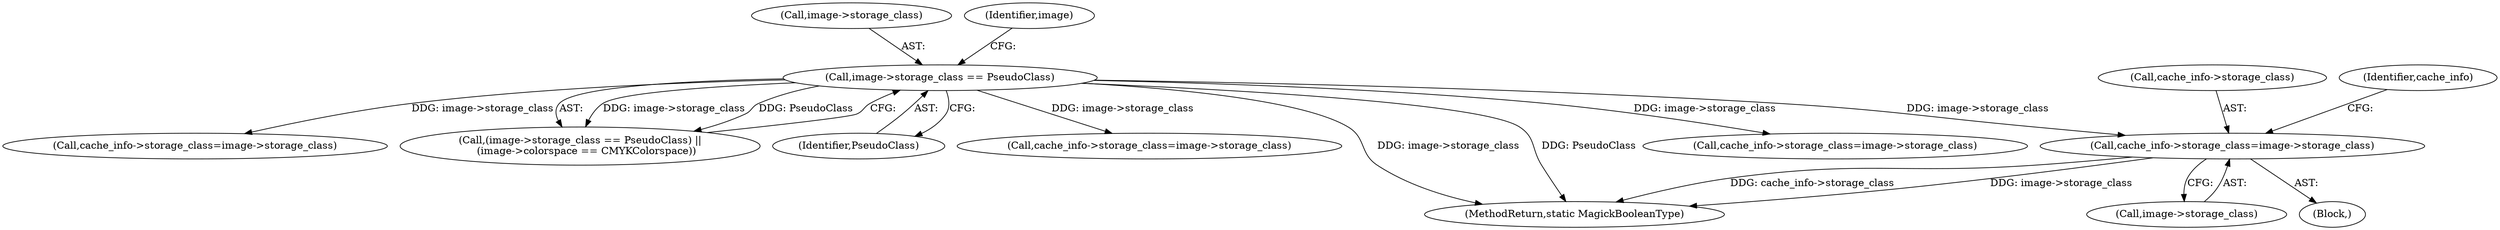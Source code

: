 digraph "0_ImageMagick_4e81ce8b07219c69a9aeccb0f7f7b927ca6db74c_0@pointer" {
"1000876" [label="(Call,cache_info->storage_class=image->storage_class)"];
"1000264" [label="(Call,image->storage_class == PseudoClass)"];
"1000265" [label="(Call,image->storage_class)"];
"1000584" [label="(Call,cache_info->storage_class=image->storage_class)"];
"1000264" [label="(Call,image->storage_class == PseudoClass)"];
"1000877" [label="(Call,cache_info->storage_class)"];
"1000876" [label="(Call,cache_info->storage_class=image->storage_class)"];
"1000268" [label="(Identifier,PseudoClass)"];
"1000271" [label="(Identifier,image)"];
"1000666" [label="(Call,cache_info->storage_class=image->storage_class)"];
"1000108" [label="(Block,)"];
"1000263" [label="(Call,(image->storage_class == PseudoClass) ||\n    (image->colorspace == CMYKColorspace))"];
"1000357" [label="(Call,cache_info->storage_class=image->storage_class)"];
"1001191" [label="(MethodReturn,static MagickBooleanType)"];
"1000885" [label="(Identifier,cache_info)"];
"1000880" [label="(Call,image->storage_class)"];
"1000876" -> "1000108"  [label="AST: "];
"1000876" -> "1000880"  [label="CFG: "];
"1000877" -> "1000876"  [label="AST: "];
"1000880" -> "1000876"  [label="AST: "];
"1000885" -> "1000876"  [label="CFG: "];
"1000876" -> "1001191"  [label="DDG: image->storage_class"];
"1000876" -> "1001191"  [label="DDG: cache_info->storage_class"];
"1000264" -> "1000876"  [label="DDG: image->storage_class"];
"1000264" -> "1000263"  [label="AST: "];
"1000264" -> "1000268"  [label="CFG: "];
"1000265" -> "1000264"  [label="AST: "];
"1000268" -> "1000264"  [label="AST: "];
"1000271" -> "1000264"  [label="CFG: "];
"1000263" -> "1000264"  [label="CFG: "];
"1000264" -> "1001191"  [label="DDG: image->storage_class"];
"1000264" -> "1001191"  [label="DDG: PseudoClass"];
"1000264" -> "1000263"  [label="DDG: image->storage_class"];
"1000264" -> "1000263"  [label="DDG: PseudoClass"];
"1000264" -> "1000357"  [label="DDG: image->storage_class"];
"1000264" -> "1000584"  [label="DDG: image->storage_class"];
"1000264" -> "1000666"  [label="DDG: image->storage_class"];
}
